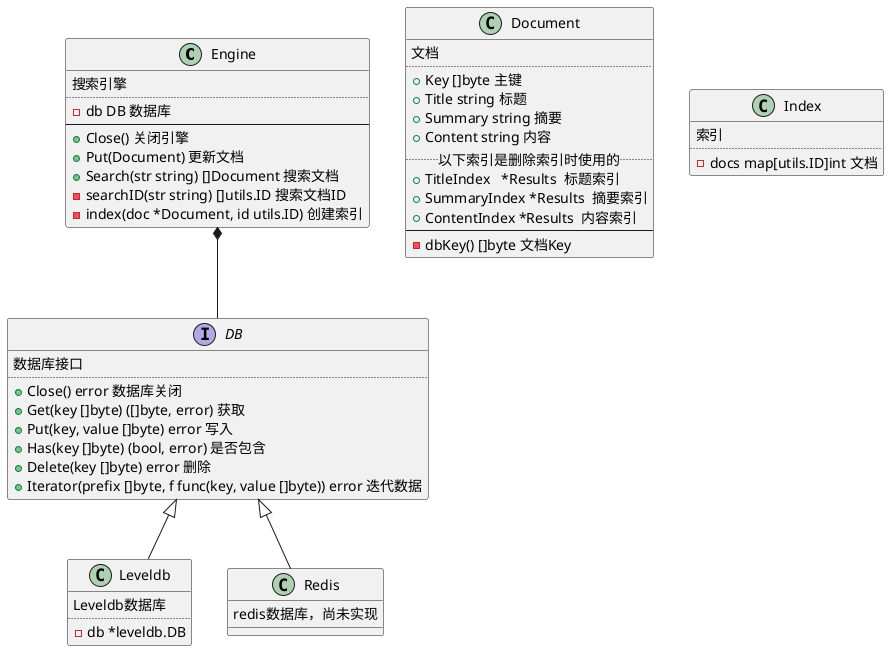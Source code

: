 @startuml
class Engine {
  搜索引擎
  ..
  - db DB 数据库
  --
  + Close() 关闭引擎
  + Put(Document) 更新文档
  + Search(str string) []Document 搜索文档
  - searchID(str string) []utils.ID 搜索文档ID
  - index(doc *Document, id utils.ID) 创建索引
}

class Document {
  文档
  ..
  + Key []byte 主键
  + Title string 标题
  + Summary string 摘要
  + Content string 内容
  .. 以下索引是删除索引时使用的 ..
  + TitleIndex   *Results  标题索引
  + SummaryIndex *Results  摘要索引
  + ContentIndex *Results  内容索引
  --
  - dbKey() []byte 文档Key
}

class Index {
  索引
  ..
  - docs map[utils.ID]int 文档
}


interface DB {
  数据库接口
  ..
  + Close() error 数据库关闭
  + Get(key []byte) ([]byte, error) 获取
  + Put(key, value []byte) error 写入
  + Has(key []byte) (bool, error) 是否包含
  + Delete(key []byte) error 删除
  + Iterator(prefix []byte, f func(key, value []byte)) error 迭代数据
}
class Leveldb {
  Leveldb数据库
  ..
  - db *leveldb.DB
}
class Redis {
  redis数据库，尚未实现
}


Engine *-- DB
DB <|-- Leveldb
DB <|-- Redis

@enduml
